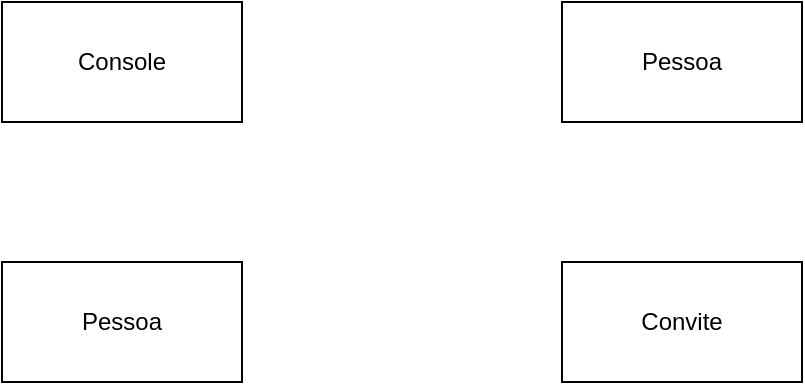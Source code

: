 <mxfile version="17.5.0" type="device"><diagram id="WWd-mKjPFQwFpFyILuIx" name="Page-1"><mxGraphModel dx="868" dy="482" grid="1" gridSize="10" guides="1" tooltips="1" connect="1" arrows="1" fold="1" page="1" pageScale="1" pageWidth="827" pageHeight="1169" math="0" shadow="0"><root><mxCell id="0"/><mxCell id="1" parent="0"/><mxCell id="s8fwHYJ0HYsS7oPHBfeG-1" value="Pessoa" style="rounded=0;whiteSpace=wrap;html=1;" vertex="1" parent="1"><mxGeometry x="210" y="190" width="120" height="60" as="geometry"/></mxCell><mxCell id="s8fwHYJ0HYsS7oPHBfeG-2" value="Convite" style="rounded=0;whiteSpace=wrap;html=1;" vertex="1" parent="1"><mxGeometry x="490" y="190" width="120" height="60" as="geometry"/></mxCell><mxCell id="s8fwHYJ0HYsS7oPHBfeG-3" value="Console" style="rounded=0;whiteSpace=wrap;html=1;" vertex="1" parent="1"><mxGeometry x="210" y="60" width="120" height="60" as="geometry"/></mxCell><mxCell id="s8fwHYJ0HYsS7oPHBfeG-4" value="Pessoa" style="rounded=0;whiteSpace=wrap;html=1;" vertex="1" parent="1"><mxGeometry x="490" y="60" width="120" height="60" as="geometry"/></mxCell></root></mxGraphModel></diagram></mxfile>